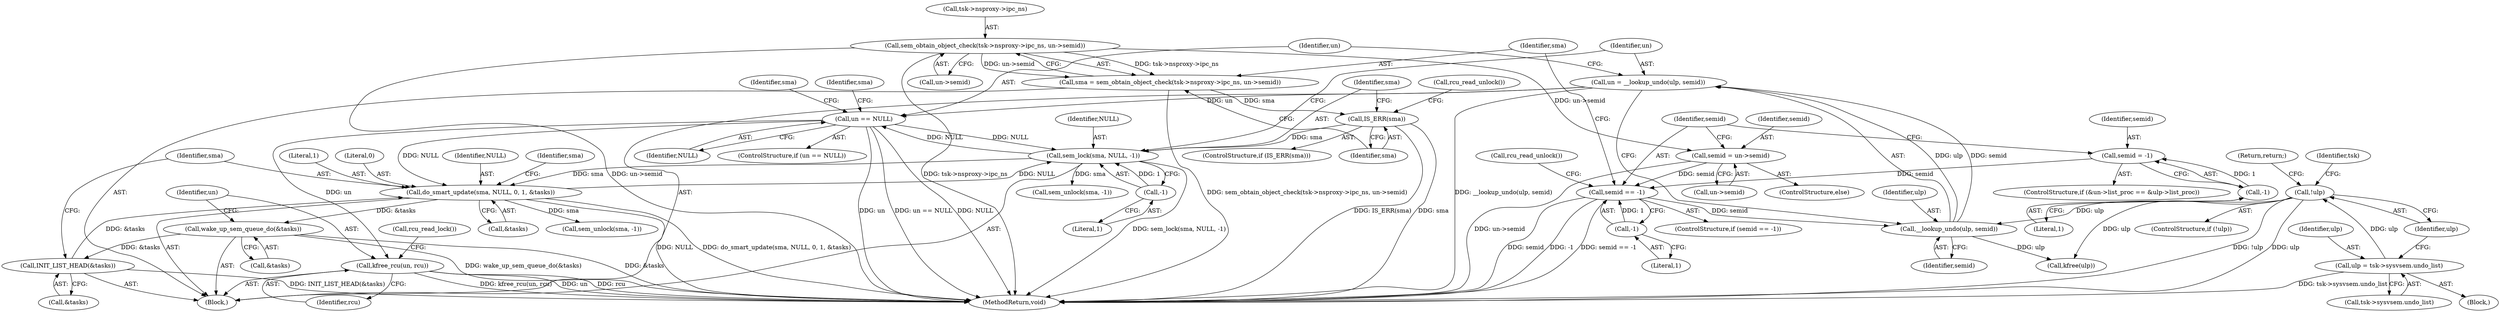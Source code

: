 digraph "0_linux_6062a8dc0517bce23e3c2f7d2fea5e22411269a3_1@API" {
"1000318" [label="(Call,kfree_rcu(un, rcu))"];
"1000200" [label="(Call,un == NULL)"];
"1000194" [label="(Call,un = __lookup_undo(ulp, semid))"];
"1000196" [label="(Call,__lookup_undo(ulp, semid))"];
"1000118" [label="(Call,!ulp)"];
"1000110" [label="(Call,ulp = tsk->sysvsem.undo_list)"];
"1000165" [label="(Call,semid == -1)"];
"1000159" [label="(Call,semid = un->semid)"];
"1000174" [label="(Call,sem_obtain_object_check(tsk->nsproxy->ipc_ns, un->semid))"];
"1000154" [label="(Call,semid = -1)"];
"1000156" [label="(Call,-1)"];
"1000167" [label="(Call,-1)"];
"1000189" [label="(Call,sem_lock(sma, NULL, -1))"];
"1000184" [label="(Call,IS_ERR(sma))"];
"1000172" [label="(Call,sma = sem_obtain_object_check(tsk->nsproxy->ipc_ns, un->semid))"];
"1000304" [label="(Call,do_smart_update(sma, NULL, 0, 1, &tasks))"];
"1000301" [label="(Call,INIT_LIST_HEAD(&tasks))"];
"1000315" [label="(Call,wake_up_sem_queue_do(&tasks))"];
"1000192" [label="(Call,-1)"];
"1000173" [label="(Identifier,sma)"];
"1000143" [label="(Call,rcu_read_lock())"];
"1000190" [label="(Identifier,sma)"];
"1000161" [label="(Call,un->semid)"];
"1000124" [label="(Identifier,tsk)"];
"1000204" [label="(Call,sem_unlock(sma, -1))"];
"1000194" [label="(Call,un = __lookup_undo(ulp, semid))"];
"1000192" [label="(Call,-1)"];
"1000156" [label="(Call,-1)"];
"1000137" [label="(Block,)"];
"1000321" [label="(Call,kfree(ulp))"];
"1000168" [label="(Literal,1)"];
"1000200" [label="(Call,un == NULL)"];
"1000118" [label="(Call,!ulp)"];
"1000184" [label="(Call,IS_ERR(sma))"];
"1000309" [label="(Call,&tasks)"];
"1000195" [label="(Identifier,un)"];
"1000155" [label="(Identifier,semid)"];
"1000166" [label="(Identifier,semid)"];
"1000119" [label="(Identifier,ulp)"];
"1000164" [label="(ControlStructure,if (semid == -1))"];
"1000174" [label="(Call,sem_obtain_object_check(tsk->nsproxy->ipc_ns, un->semid))"];
"1000159" [label="(Call,semid = un->semid)"];
"1000198" [label="(Identifier,semid)"];
"1000120" [label="(Return,return;)"];
"1000191" [label="(Identifier,NULL)"];
"1000110" [label="(Call,ulp = tsk->sysvsem.undo_list)"];
"1000187" [label="(Call,rcu_read_unlock())"];
"1000315" [label="(Call,wake_up_sem_queue_do(&tasks))"];
"1000311" [label="(Call,sem_unlock(sma, -1))"];
"1000157" [label="(Literal,1)"];
"1000108" [label="(Block,)"];
"1000197" [label="(Identifier,ulp)"];
"1000183" [label="(ControlStructure,if (IS_ERR(sma)))"];
"1000144" [label="(ControlStructure,if (&un->list_proc == &ulp->list_proc))"];
"1000205" [label="(Identifier,sma)"];
"1000201" [label="(Identifier,un)"];
"1000117" [label="(ControlStructure,if (!ulp))"];
"1000318" [label="(Call,kfree_rcu(un, rcu))"];
"1000189" [label="(Call,sem_lock(sma, NULL, -1))"];
"1000302" [label="(Call,&tasks)"];
"1000213" [label="(Identifier,sma)"];
"1000301" [label="(Call,INIT_LIST_HEAD(&tasks))"];
"1000170" [label="(Call,rcu_read_unlock())"];
"1000112" [label="(Call,tsk->sysvsem.undo_list)"];
"1000111" [label="(Identifier,ulp)"];
"1000323" [label="(MethodReturn,void)"];
"1000306" [label="(Identifier,NULL)"];
"1000158" [label="(ControlStructure,else)"];
"1000196" [label="(Call,__lookup_undo(ulp, semid))"];
"1000319" [label="(Identifier,un)"];
"1000175" [label="(Call,tsk->nsproxy->ipc_ns)"];
"1000180" [label="(Call,un->semid)"];
"1000312" [label="(Identifier,sma)"];
"1000304" [label="(Call,do_smart_update(sma, NULL, 0, 1, &tasks))"];
"1000154" [label="(Call,semid = -1)"];
"1000308" [label="(Literal,1)"];
"1000305" [label="(Identifier,sma)"];
"1000172" [label="(Call,sma = sem_obtain_object_check(tsk->nsproxy->ipc_ns, un->semid))"];
"1000160" [label="(Identifier,semid)"];
"1000307" [label="(Literal,0)"];
"1000202" [label="(Identifier,NULL)"];
"1000316" [label="(Call,&tasks)"];
"1000167" [label="(Call,-1)"];
"1000193" [label="(Literal,1)"];
"1000185" [label="(Identifier,sma)"];
"1000199" [label="(ControlStructure,if (un == NULL))"];
"1000320" [label="(Identifier,rcu)"];
"1000165" [label="(Call,semid == -1)"];
"1000318" -> "1000137"  [label="AST: "];
"1000318" -> "1000320"  [label="CFG: "];
"1000319" -> "1000318"  [label="AST: "];
"1000320" -> "1000318"  [label="AST: "];
"1000143" -> "1000318"  [label="CFG: "];
"1000318" -> "1000323"  [label="DDG: kfree_rcu(un, rcu)"];
"1000318" -> "1000323"  [label="DDG: un"];
"1000318" -> "1000323"  [label="DDG: rcu"];
"1000200" -> "1000318"  [label="DDG: un"];
"1000200" -> "1000199"  [label="AST: "];
"1000200" -> "1000202"  [label="CFG: "];
"1000201" -> "1000200"  [label="AST: "];
"1000202" -> "1000200"  [label="AST: "];
"1000205" -> "1000200"  [label="CFG: "];
"1000213" -> "1000200"  [label="CFG: "];
"1000200" -> "1000323"  [label="DDG: un"];
"1000200" -> "1000323"  [label="DDG: un == NULL"];
"1000200" -> "1000323"  [label="DDG: NULL"];
"1000200" -> "1000189"  [label="DDG: NULL"];
"1000194" -> "1000200"  [label="DDG: un"];
"1000189" -> "1000200"  [label="DDG: NULL"];
"1000200" -> "1000304"  [label="DDG: NULL"];
"1000194" -> "1000137"  [label="AST: "];
"1000194" -> "1000196"  [label="CFG: "];
"1000195" -> "1000194"  [label="AST: "];
"1000196" -> "1000194"  [label="AST: "];
"1000201" -> "1000194"  [label="CFG: "];
"1000194" -> "1000323"  [label="DDG: __lookup_undo(ulp, semid)"];
"1000196" -> "1000194"  [label="DDG: ulp"];
"1000196" -> "1000194"  [label="DDG: semid"];
"1000196" -> "1000198"  [label="CFG: "];
"1000197" -> "1000196"  [label="AST: "];
"1000198" -> "1000196"  [label="AST: "];
"1000118" -> "1000196"  [label="DDG: ulp"];
"1000165" -> "1000196"  [label="DDG: semid"];
"1000196" -> "1000321"  [label="DDG: ulp"];
"1000118" -> "1000117"  [label="AST: "];
"1000118" -> "1000119"  [label="CFG: "];
"1000119" -> "1000118"  [label="AST: "];
"1000120" -> "1000118"  [label="CFG: "];
"1000124" -> "1000118"  [label="CFG: "];
"1000118" -> "1000323"  [label="DDG: !ulp"];
"1000118" -> "1000323"  [label="DDG: ulp"];
"1000110" -> "1000118"  [label="DDG: ulp"];
"1000118" -> "1000321"  [label="DDG: ulp"];
"1000110" -> "1000108"  [label="AST: "];
"1000110" -> "1000112"  [label="CFG: "];
"1000111" -> "1000110"  [label="AST: "];
"1000112" -> "1000110"  [label="AST: "];
"1000119" -> "1000110"  [label="CFG: "];
"1000110" -> "1000323"  [label="DDG: tsk->sysvsem.undo_list"];
"1000165" -> "1000164"  [label="AST: "];
"1000165" -> "1000167"  [label="CFG: "];
"1000166" -> "1000165"  [label="AST: "];
"1000167" -> "1000165"  [label="AST: "];
"1000170" -> "1000165"  [label="CFG: "];
"1000173" -> "1000165"  [label="CFG: "];
"1000165" -> "1000323"  [label="DDG: semid"];
"1000165" -> "1000323"  [label="DDG: -1"];
"1000165" -> "1000323"  [label="DDG: semid == -1"];
"1000159" -> "1000165"  [label="DDG: semid"];
"1000154" -> "1000165"  [label="DDG: semid"];
"1000167" -> "1000165"  [label="DDG: 1"];
"1000159" -> "1000158"  [label="AST: "];
"1000159" -> "1000161"  [label="CFG: "];
"1000160" -> "1000159"  [label="AST: "];
"1000161" -> "1000159"  [label="AST: "];
"1000166" -> "1000159"  [label="CFG: "];
"1000159" -> "1000323"  [label="DDG: un->semid"];
"1000174" -> "1000159"  [label="DDG: un->semid"];
"1000174" -> "1000172"  [label="AST: "];
"1000174" -> "1000180"  [label="CFG: "];
"1000175" -> "1000174"  [label="AST: "];
"1000180" -> "1000174"  [label="AST: "];
"1000172" -> "1000174"  [label="CFG: "];
"1000174" -> "1000323"  [label="DDG: un->semid"];
"1000174" -> "1000323"  [label="DDG: tsk->nsproxy->ipc_ns"];
"1000174" -> "1000172"  [label="DDG: tsk->nsproxy->ipc_ns"];
"1000174" -> "1000172"  [label="DDG: un->semid"];
"1000154" -> "1000144"  [label="AST: "];
"1000154" -> "1000156"  [label="CFG: "];
"1000155" -> "1000154"  [label="AST: "];
"1000156" -> "1000154"  [label="AST: "];
"1000166" -> "1000154"  [label="CFG: "];
"1000156" -> "1000154"  [label="DDG: 1"];
"1000156" -> "1000157"  [label="CFG: "];
"1000157" -> "1000156"  [label="AST: "];
"1000167" -> "1000168"  [label="CFG: "];
"1000168" -> "1000167"  [label="AST: "];
"1000189" -> "1000137"  [label="AST: "];
"1000189" -> "1000192"  [label="CFG: "];
"1000190" -> "1000189"  [label="AST: "];
"1000191" -> "1000189"  [label="AST: "];
"1000192" -> "1000189"  [label="AST: "];
"1000195" -> "1000189"  [label="CFG: "];
"1000189" -> "1000323"  [label="DDG: sem_lock(sma, NULL, -1)"];
"1000184" -> "1000189"  [label="DDG: sma"];
"1000304" -> "1000189"  [label="DDG: NULL"];
"1000192" -> "1000189"  [label="DDG: 1"];
"1000189" -> "1000204"  [label="DDG: sma"];
"1000189" -> "1000304"  [label="DDG: sma"];
"1000184" -> "1000183"  [label="AST: "];
"1000184" -> "1000185"  [label="CFG: "];
"1000185" -> "1000184"  [label="AST: "];
"1000187" -> "1000184"  [label="CFG: "];
"1000190" -> "1000184"  [label="CFG: "];
"1000184" -> "1000323"  [label="DDG: sma"];
"1000184" -> "1000323"  [label="DDG: IS_ERR(sma)"];
"1000172" -> "1000184"  [label="DDG: sma"];
"1000172" -> "1000137"  [label="AST: "];
"1000173" -> "1000172"  [label="AST: "];
"1000185" -> "1000172"  [label="CFG: "];
"1000172" -> "1000323"  [label="DDG: sem_obtain_object_check(tsk->nsproxy->ipc_ns, un->semid)"];
"1000304" -> "1000137"  [label="AST: "];
"1000304" -> "1000309"  [label="CFG: "];
"1000305" -> "1000304"  [label="AST: "];
"1000306" -> "1000304"  [label="AST: "];
"1000307" -> "1000304"  [label="AST: "];
"1000308" -> "1000304"  [label="AST: "];
"1000309" -> "1000304"  [label="AST: "];
"1000312" -> "1000304"  [label="CFG: "];
"1000304" -> "1000323"  [label="DDG: NULL"];
"1000304" -> "1000323"  [label="DDG: do_smart_update(sma, NULL, 0, 1, &tasks)"];
"1000301" -> "1000304"  [label="DDG: &tasks"];
"1000304" -> "1000311"  [label="DDG: sma"];
"1000304" -> "1000315"  [label="DDG: &tasks"];
"1000301" -> "1000137"  [label="AST: "];
"1000301" -> "1000302"  [label="CFG: "];
"1000302" -> "1000301"  [label="AST: "];
"1000305" -> "1000301"  [label="CFG: "];
"1000301" -> "1000323"  [label="DDG: INIT_LIST_HEAD(&tasks)"];
"1000315" -> "1000301"  [label="DDG: &tasks"];
"1000315" -> "1000137"  [label="AST: "];
"1000315" -> "1000316"  [label="CFG: "];
"1000316" -> "1000315"  [label="AST: "];
"1000319" -> "1000315"  [label="CFG: "];
"1000315" -> "1000323"  [label="DDG: wake_up_sem_queue_do(&tasks)"];
"1000315" -> "1000323"  [label="DDG: &tasks"];
"1000192" -> "1000193"  [label="CFG: "];
"1000193" -> "1000192"  [label="AST: "];
}
